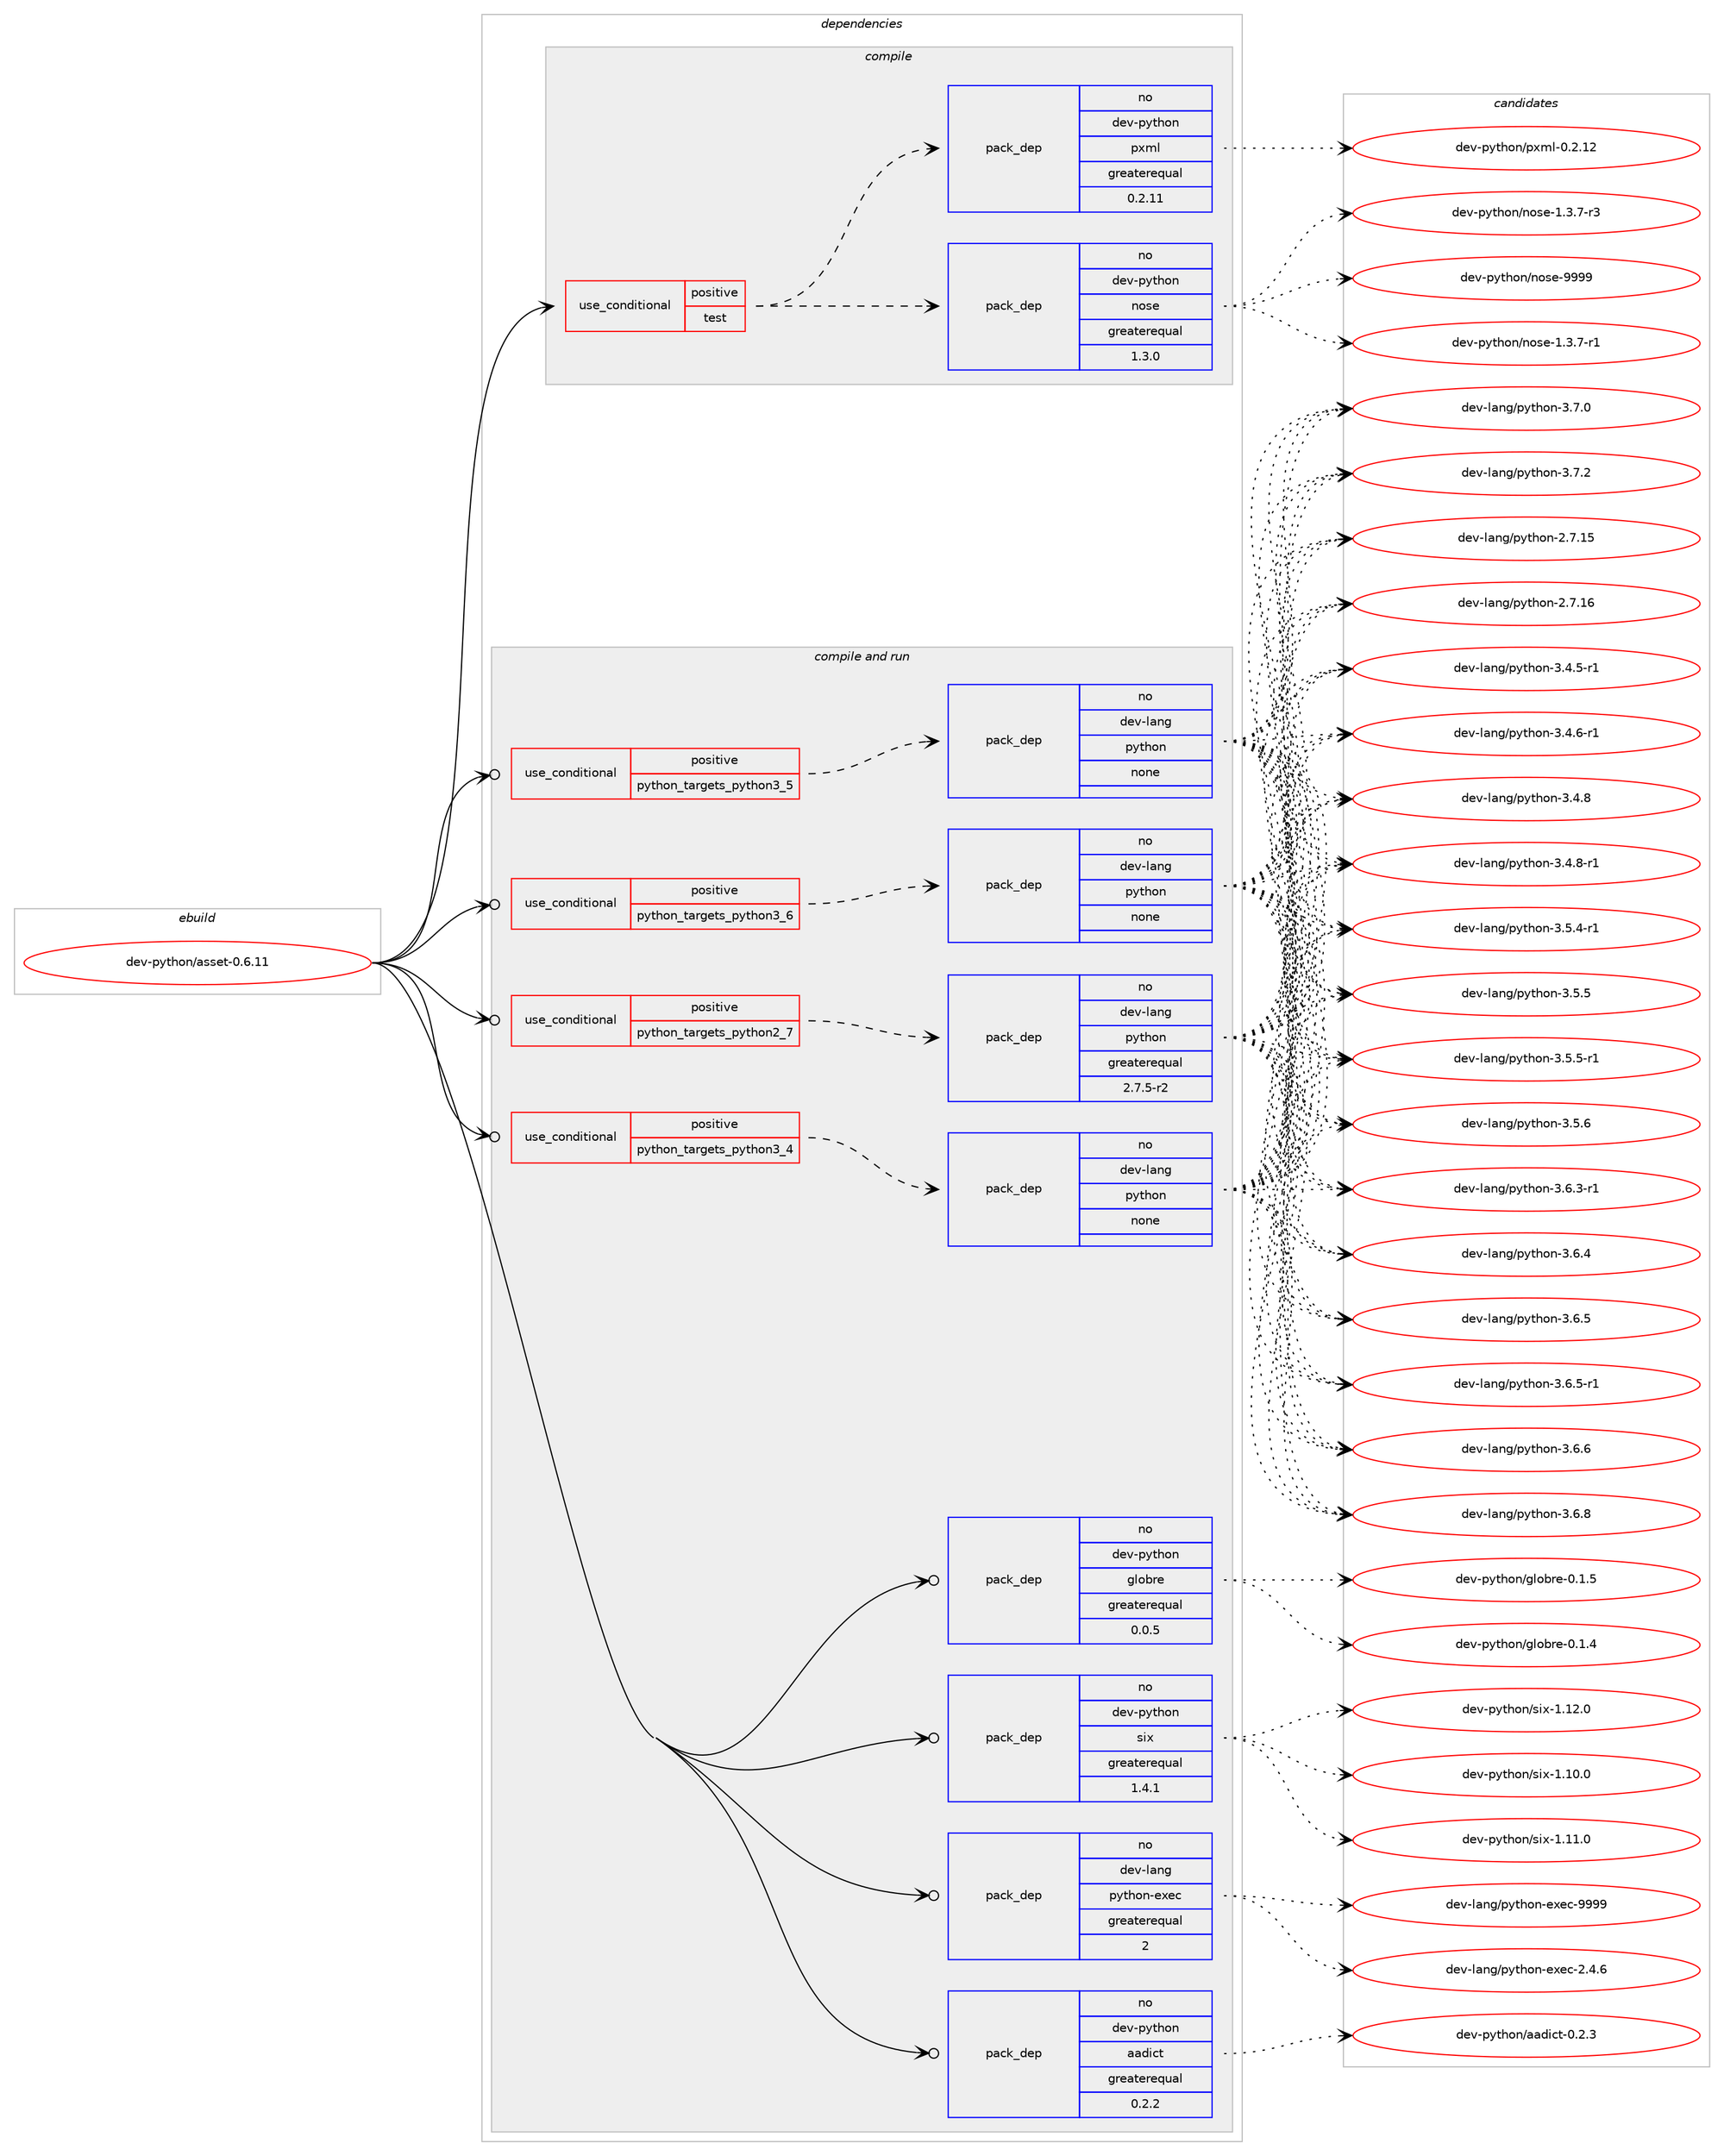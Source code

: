 digraph prolog {

# *************
# Graph options
# *************

newrank=true;
concentrate=true;
compound=true;
graph [rankdir=LR,fontname=Helvetica,fontsize=10,ranksep=1.5];#, ranksep=2.5, nodesep=0.2];
edge  [arrowhead=vee];
node  [fontname=Helvetica,fontsize=10];

# **********
# The ebuild
# **********

subgraph cluster_leftcol {
color=gray;
rank=same;
label=<<i>ebuild</i>>;
id [label="dev-python/asset-0.6.11", color=red, width=4, href="../dev-python/asset-0.6.11.svg"];
}

# ****************
# The dependencies
# ****************

subgraph cluster_midcol {
color=gray;
label=<<i>dependencies</i>>;
subgraph cluster_compile {
fillcolor="#eeeeee";
style=filled;
label=<<i>compile</i>>;
subgraph cond370984 {
dependency1398864 [label=<<TABLE BORDER="0" CELLBORDER="1" CELLSPACING="0" CELLPADDING="4"><TR><TD ROWSPAN="3" CELLPADDING="10">use_conditional</TD></TR><TR><TD>positive</TD></TR><TR><TD>test</TD></TR></TABLE>>, shape=none, color=red];
subgraph pack1004655 {
dependency1398865 [label=<<TABLE BORDER="0" CELLBORDER="1" CELLSPACING="0" CELLPADDING="4" WIDTH="220"><TR><TD ROWSPAN="6" CELLPADDING="30">pack_dep</TD></TR><TR><TD WIDTH="110">no</TD></TR><TR><TD>dev-python</TD></TR><TR><TD>nose</TD></TR><TR><TD>greaterequal</TD></TR><TR><TD>1.3.0</TD></TR></TABLE>>, shape=none, color=blue];
}
dependency1398864:e -> dependency1398865:w [weight=20,style="dashed",arrowhead="vee"];
subgraph pack1004656 {
dependency1398866 [label=<<TABLE BORDER="0" CELLBORDER="1" CELLSPACING="0" CELLPADDING="4" WIDTH="220"><TR><TD ROWSPAN="6" CELLPADDING="30">pack_dep</TD></TR><TR><TD WIDTH="110">no</TD></TR><TR><TD>dev-python</TD></TR><TR><TD>pxml</TD></TR><TR><TD>greaterequal</TD></TR><TR><TD>0.2.11</TD></TR></TABLE>>, shape=none, color=blue];
}
dependency1398864:e -> dependency1398866:w [weight=20,style="dashed",arrowhead="vee"];
}
id:e -> dependency1398864:w [weight=20,style="solid",arrowhead="vee"];
}
subgraph cluster_compileandrun {
fillcolor="#eeeeee";
style=filled;
label=<<i>compile and run</i>>;
subgraph cond370985 {
dependency1398867 [label=<<TABLE BORDER="0" CELLBORDER="1" CELLSPACING="0" CELLPADDING="4"><TR><TD ROWSPAN="3" CELLPADDING="10">use_conditional</TD></TR><TR><TD>positive</TD></TR><TR><TD>python_targets_python2_7</TD></TR></TABLE>>, shape=none, color=red];
subgraph pack1004657 {
dependency1398868 [label=<<TABLE BORDER="0" CELLBORDER="1" CELLSPACING="0" CELLPADDING="4" WIDTH="220"><TR><TD ROWSPAN="6" CELLPADDING="30">pack_dep</TD></TR><TR><TD WIDTH="110">no</TD></TR><TR><TD>dev-lang</TD></TR><TR><TD>python</TD></TR><TR><TD>greaterequal</TD></TR><TR><TD>2.7.5-r2</TD></TR></TABLE>>, shape=none, color=blue];
}
dependency1398867:e -> dependency1398868:w [weight=20,style="dashed",arrowhead="vee"];
}
id:e -> dependency1398867:w [weight=20,style="solid",arrowhead="odotvee"];
subgraph cond370986 {
dependency1398869 [label=<<TABLE BORDER="0" CELLBORDER="1" CELLSPACING="0" CELLPADDING="4"><TR><TD ROWSPAN="3" CELLPADDING="10">use_conditional</TD></TR><TR><TD>positive</TD></TR><TR><TD>python_targets_python3_4</TD></TR></TABLE>>, shape=none, color=red];
subgraph pack1004658 {
dependency1398870 [label=<<TABLE BORDER="0" CELLBORDER="1" CELLSPACING="0" CELLPADDING="4" WIDTH="220"><TR><TD ROWSPAN="6" CELLPADDING="30">pack_dep</TD></TR><TR><TD WIDTH="110">no</TD></TR><TR><TD>dev-lang</TD></TR><TR><TD>python</TD></TR><TR><TD>none</TD></TR><TR><TD></TD></TR></TABLE>>, shape=none, color=blue];
}
dependency1398869:e -> dependency1398870:w [weight=20,style="dashed",arrowhead="vee"];
}
id:e -> dependency1398869:w [weight=20,style="solid",arrowhead="odotvee"];
subgraph cond370987 {
dependency1398871 [label=<<TABLE BORDER="0" CELLBORDER="1" CELLSPACING="0" CELLPADDING="4"><TR><TD ROWSPAN="3" CELLPADDING="10">use_conditional</TD></TR><TR><TD>positive</TD></TR><TR><TD>python_targets_python3_5</TD></TR></TABLE>>, shape=none, color=red];
subgraph pack1004659 {
dependency1398872 [label=<<TABLE BORDER="0" CELLBORDER="1" CELLSPACING="0" CELLPADDING="4" WIDTH="220"><TR><TD ROWSPAN="6" CELLPADDING="30">pack_dep</TD></TR><TR><TD WIDTH="110">no</TD></TR><TR><TD>dev-lang</TD></TR><TR><TD>python</TD></TR><TR><TD>none</TD></TR><TR><TD></TD></TR></TABLE>>, shape=none, color=blue];
}
dependency1398871:e -> dependency1398872:w [weight=20,style="dashed",arrowhead="vee"];
}
id:e -> dependency1398871:w [weight=20,style="solid",arrowhead="odotvee"];
subgraph cond370988 {
dependency1398873 [label=<<TABLE BORDER="0" CELLBORDER="1" CELLSPACING="0" CELLPADDING="4"><TR><TD ROWSPAN="3" CELLPADDING="10">use_conditional</TD></TR><TR><TD>positive</TD></TR><TR><TD>python_targets_python3_6</TD></TR></TABLE>>, shape=none, color=red];
subgraph pack1004660 {
dependency1398874 [label=<<TABLE BORDER="0" CELLBORDER="1" CELLSPACING="0" CELLPADDING="4" WIDTH="220"><TR><TD ROWSPAN="6" CELLPADDING="30">pack_dep</TD></TR><TR><TD WIDTH="110">no</TD></TR><TR><TD>dev-lang</TD></TR><TR><TD>python</TD></TR><TR><TD>none</TD></TR><TR><TD></TD></TR></TABLE>>, shape=none, color=blue];
}
dependency1398873:e -> dependency1398874:w [weight=20,style="dashed",arrowhead="vee"];
}
id:e -> dependency1398873:w [weight=20,style="solid",arrowhead="odotvee"];
subgraph pack1004661 {
dependency1398875 [label=<<TABLE BORDER="0" CELLBORDER="1" CELLSPACING="0" CELLPADDING="4" WIDTH="220"><TR><TD ROWSPAN="6" CELLPADDING="30">pack_dep</TD></TR><TR><TD WIDTH="110">no</TD></TR><TR><TD>dev-lang</TD></TR><TR><TD>python-exec</TD></TR><TR><TD>greaterequal</TD></TR><TR><TD>2</TD></TR></TABLE>>, shape=none, color=blue];
}
id:e -> dependency1398875:w [weight=20,style="solid",arrowhead="odotvee"];
subgraph pack1004662 {
dependency1398876 [label=<<TABLE BORDER="0" CELLBORDER="1" CELLSPACING="0" CELLPADDING="4" WIDTH="220"><TR><TD ROWSPAN="6" CELLPADDING="30">pack_dep</TD></TR><TR><TD WIDTH="110">no</TD></TR><TR><TD>dev-python</TD></TR><TR><TD>aadict</TD></TR><TR><TD>greaterequal</TD></TR><TR><TD>0.2.2</TD></TR></TABLE>>, shape=none, color=blue];
}
id:e -> dependency1398876:w [weight=20,style="solid",arrowhead="odotvee"];
subgraph pack1004663 {
dependency1398877 [label=<<TABLE BORDER="0" CELLBORDER="1" CELLSPACING="0" CELLPADDING="4" WIDTH="220"><TR><TD ROWSPAN="6" CELLPADDING="30">pack_dep</TD></TR><TR><TD WIDTH="110">no</TD></TR><TR><TD>dev-python</TD></TR><TR><TD>globre</TD></TR><TR><TD>greaterequal</TD></TR><TR><TD>0.0.5</TD></TR></TABLE>>, shape=none, color=blue];
}
id:e -> dependency1398877:w [weight=20,style="solid",arrowhead="odotvee"];
subgraph pack1004664 {
dependency1398878 [label=<<TABLE BORDER="0" CELLBORDER="1" CELLSPACING="0" CELLPADDING="4" WIDTH="220"><TR><TD ROWSPAN="6" CELLPADDING="30">pack_dep</TD></TR><TR><TD WIDTH="110">no</TD></TR><TR><TD>dev-python</TD></TR><TR><TD>six</TD></TR><TR><TD>greaterequal</TD></TR><TR><TD>1.4.1</TD></TR></TABLE>>, shape=none, color=blue];
}
id:e -> dependency1398878:w [weight=20,style="solid",arrowhead="odotvee"];
}
subgraph cluster_run {
fillcolor="#eeeeee";
style=filled;
label=<<i>run</i>>;
}
}

# **************
# The candidates
# **************

subgraph cluster_choices {
rank=same;
color=gray;
label=<<i>candidates</i>>;

subgraph choice1004655 {
color=black;
nodesep=1;
choice10010111845112121116104111110471101111151014549465146554511449 [label="dev-python/nose-1.3.7-r1", color=red, width=4,href="../dev-python/nose-1.3.7-r1.svg"];
choice10010111845112121116104111110471101111151014549465146554511451 [label="dev-python/nose-1.3.7-r3", color=red, width=4,href="../dev-python/nose-1.3.7-r3.svg"];
choice10010111845112121116104111110471101111151014557575757 [label="dev-python/nose-9999", color=red, width=4,href="../dev-python/nose-9999.svg"];
dependency1398865:e -> choice10010111845112121116104111110471101111151014549465146554511449:w [style=dotted,weight="100"];
dependency1398865:e -> choice10010111845112121116104111110471101111151014549465146554511451:w [style=dotted,weight="100"];
dependency1398865:e -> choice10010111845112121116104111110471101111151014557575757:w [style=dotted,weight="100"];
}
subgraph choice1004656 {
color=black;
nodesep=1;
choice100101118451121211161041111104711212010910845484650464950 [label="dev-python/pxml-0.2.12", color=red, width=4,href="../dev-python/pxml-0.2.12.svg"];
dependency1398866:e -> choice100101118451121211161041111104711212010910845484650464950:w [style=dotted,weight="100"];
}
subgraph choice1004657 {
color=black;
nodesep=1;
choice10010111845108971101034711212111610411111045504655464953 [label="dev-lang/python-2.7.15", color=red, width=4,href="../dev-lang/python-2.7.15.svg"];
choice10010111845108971101034711212111610411111045504655464954 [label="dev-lang/python-2.7.16", color=red, width=4,href="../dev-lang/python-2.7.16.svg"];
choice1001011184510897110103471121211161041111104551465246534511449 [label="dev-lang/python-3.4.5-r1", color=red, width=4,href="../dev-lang/python-3.4.5-r1.svg"];
choice1001011184510897110103471121211161041111104551465246544511449 [label="dev-lang/python-3.4.6-r1", color=red, width=4,href="../dev-lang/python-3.4.6-r1.svg"];
choice100101118451089711010347112121116104111110455146524656 [label="dev-lang/python-3.4.8", color=red, width=4,href="../dev-lang/python-3.4.8.svg"];
choice1001011184510897110103471121211161041111104551465246564511449 [label="dev-lang/python-3.4.8-r1", color=red, width=4,href="../dev-lang/python-3.4.8-r1.svg"];
choice1001011184510897110103471121211161041111104551465346524511449 [label="dev-lang/python-3.5.4-r1", color=red, width=4,href="../dev-lang/python-3.5.4-r1.svg"];
choice100101118451089711010347112121116104111110455146534653 [label="dev-lang/python-3.5.5", color=red, width=4,href="../dev-lang/python-3.5.5.svg"];
choice1001011184510897110103471121211161041111104551465346534511449 [label="dev-lang/python-3.5.5-r1", color=red, width=4,href="../dev-lang/python-3.5.5-r1.svg"];
choice100101118451089711010347112121116104111110455146534654 [label="dev-lang/python-3.5.6", color=red, width=4,href="../dev-lang/python-3.5.6.svg"];
choice1001011184510897110103471121211161041111104551465446514511449 [label="dev-lang/python-3.6.3-r1", color=red, width=4,href="../dev-lang/python-3.6.3-r1.svg"];
choice100101118451089711010347112121116104111110455146544652 [label="dev-lang/python-3.6.4", color=red, width=4,href="../dev-lang/python-3.6.4.svg"];
choice100101118451089711010347112121116104111110455146544653 [label="dev-lang/python-3.6.5", color=red, width=4,href="../dev-lang/python-3.6.5.svg"];
choice1001011184510897110103471121211161041111104551465446534511449 [label="dev-lang/python-3.6.5-r1", color=red, width=4,href="../dev-lang/python-3.6.5-r1.svg"];
choice100101118451089711010347112121116104111110455146544654 [label="dev-lang/python-3.6.6", color=red, width=4,href="../dev-lang/python-3.6.6.svg"];
choice100101118451089711010347112121116104111110455146544656 [label="dev-lang/python-3.6.8", color=red, width=4,href="../dev-lang/python-3.6.8.svg"];
choice100101118451089711010347112121116104111110455146554648 [label="dev-lang/python-3.7.0", color=red, width=4,href="../dev-lang/python-3.7.0.svg"];
choice100101118451089711010347112121116104111110455146554650 [label="dev-lang/python-3.7.2", color=red, width=4,href="../dev-lang/python-3.7.2.svg"];
dependency1398868:e -> choice10010111845108971101034711212111610411111045504655464953:w [style=dotted,weight="100"];
dependency1398868:e -> choice10010111845108971101034711212111610411111045504655464954:w [style=dotted,weight="100"];
dependency1398868:e -> choice1001011184510897110103471121211161041111104551465246534511449:w [style=dotted,weight="100"];
dependency1398868:e -> choice1001011184510897110103471121211161041111104551465246544511449:w [style=dotted,weight="100"];
dependency1398868:e -> choice100101118451089711010347112121116104111110455146524656:w [style=dotted,weight="100"];
dependency1398868:e -> choice1001011184510897110103471121211161041111104551465246564511449:w [style=dotted,weight="100"];
dependency1398868:e -> choice1001011184510897110103471121211161041111104551465346524511449:w [style=dotted,weight="100"];
dependency1398868:e -> choice100101118451089711010347112121116104111110455146534653:w [style=dotted,weight="100"];
dependency1398868:e -> choice1001011184510897110103471121211161041111104551465346534511449:w [style=dotted,weight="100"];
dependency1398868:e -> choice100101118451089711010347112121116104111110455146534654:w [style=dotted,weight="100"];
dependency1398868:e -> choice1001011184510897110103471121211161041111104551465446514511449:w [style=dotted,weight="100"];
dependency1398868:e -> choice100101118451089711010347112121116104111110455146544652:w [style=dotted,weight="100"];
dependency1398868:e -> choice100101118451089711010347112121116104111110455146544653:w [style=dotted,weight="100"];
dependency1398868:e -> choice1001011184510897110103471121211161041111104551465446534511449:w [style=dotted,weight="100"];
dependency1398868:e -> choice100101118451089711010347112121116104111110455146544654:w [style=dotted,weight="100"];
dependency1398868:e -> choice100101118451089711010347112121116104111110455146544656:w [style=dotted,weight="100"];
dependency1398868:e -> choice100101118451089711010347112121116104111110455146554648:w [style=dotted,weight="100"];
dependency1398868:e -> choice100101118451089711010347112121116104111110455146554650:w [style=dotted,weight="100"];
}
subgraph choice1004658 {
color=black;
nodesep=1;
choice10010111845108971101034711212111610411111045504655464953 [label="dev-lang/python-2.7.15", color=red, width=4,href="../dev-lang/python-2.7.15.svg"];
choice10010111845108971101034711212111610411111045504655464954 [label="dev-lang/python-2.7.16", color=red, width=4,href="../dev-lang/python-2.7.16.svg"];
choice1001011184510897110103471121211161041111104551465246534511449 [label="dev-lang/python-3.4.5-r1", color=red, width=4,href="../dev-lang/python-3.4.5-r1.svg"];
choice1001011184510897110103471121211161041111104551465246544511449 [label="dev-lang/python-3.4.6-r1", color=red, width=4,href="../dev-lang/python-3.4.6-r1.svg"];
choice100101118451089711010347112121116104111110455146524656 [label="dev-lang/python-3.4.8", color=red, width=4,href="../dev-lang/python-3.4.8.svg"];
choice1001011184510897110103471121211161041111104551465246564511449 [label="dev-lang/python-3.4.8-r1", color=red, width=4,href="../dev-lang/python-3.4.8-r1.svg"];
choice1001011184510897110103471121211161041111104551465346524511449 [label="dev-lang/python-3.5.4-r1", color=red, width=4,href="../dev-lang/python-3.5.4-r1.svg"];
choice100101118451089711010347112121116104111110455146534653 [label="dev-lang/python-3.5.5", color=red, width=4,href="../dev-lang/python-3.5.5.svg"];
choice1001011184510897110103471121211161041111104551465346534511449 [label="dev-lang/python-3.5.5-r1", color=red, width=4,href="../dev-lang/python-3.5.5-r1.svg"];
choice100101118451089711010347112121116104111110455146534654 [label="dev-lang/python-3.5.6", color=red, width=4,href="../dev-lang/python-3.5.6.svg"];
choice1001011184510897110103471121211161041111104551465446514511449 [label="dev-lang/python-3.6.3-r1", color=red, width=4,href="../dev-lang/python-3.6.3-r1.svg"];
choice100101118451089711010347112121116104111110455146544652 [label="dev-lang/python-3.6.4", color=red, width=4,href="../dev-lang/python-3.6.4.svg"];
choice100101118451089711010347112121116104111110455146544653 [label="dev-lang/python-3.6.5", color=red, width=4,href="../dev-lang/python-3.6.5.svg"];
choice1001011184510897110103471121211161041111104551465446534511449 [label="dev-lang/python-3.6.5-r1", color=red, width=4,href="../dev-lang/python-3.6.5-r1.svg"];
choice100101118451089711010347112121116104111110455146544654 [label="dev-lang/python-3.6.6", color=red, width=4,href="../dev-lang/python-3.6.6.svg"];
choice100101118451089711010347112121116104111110455146544656 [label="dev-lang/python-3.6.8", color=red, width=4,href="../dev-lang/python-3.6.8.svg"];
choice100101118451089711010347112121116104111110455146554648 [label="dev-lang/python-3.7.0", color=red, width=4,href="../dev-lang/python-3.7.0.svg"];
choice100101118451089711010347112121116104111110455146554650 [label="dev-lang/python-3.7.2", color=red, width=4,href="../dev-lang/python-3.7.2.svg"];
dependency1398870:e -> choice10010111845108971101034711212111610411111045504655464953:w [style=dotted,weight="100"];
dependency1398870:e -> choice10010111845108971101034711212111610411111045504655464954:w [style=dotted,weight="100"];
dependency1398870:e -> choice1001011184510897110103471121211161041111104551465246534511449:w [style=dotted,weight="100"];
dependency1398870:e -> choice1001011184510897110103471121211161041111104551465246544511449:w [style=dotted,weight="100"];
dependency1398870:e -> choice100101118451089711010347112121116104111110455146524656:w [style=dotted,weight="100"];
dependency1398870:e -> choice1001011184510897110103471121211161041111104551465246564511449:w [style=dotted,weight="100"];
dependency1398870:e -> choice1001011184510897110103471121211161041111104551465346524511449:w [style=dotted,weight="100"];
dependency1398870:e -> choice100101118451089711010347112121116104111110455146534653:w [style=dotted,weight="100"];
dependency1398870:e -> choice1001011184510897110103471121211161041111104551465346534511449:w [style=dotted,weight="100"];
dependency1398870:e -> choice100101118451089711010347112121116104111110455146534654:w [style=dotted,weight="100"];
dependency1398870:e -> choice1001011184510897110103471121211161041111104551465446514511449:w [style=dotted,weight="100"];
dependency1398870:e -> choice100101118451089711010347112121116104111110455146544652:w [style=dotted,weight="100"];
dependency1398870:e -> choice100101118451089711010347112121116104111110455146544653:w [style=dotted,weight="100"];
dependency1398870:e -> choice1001011184510897110103471121211161041111104551465446534511449:w [style=dotted,weight="100"];
dependency1398870:e -> choice100101118451089711010347112121116104111110455146544654:w [style=dotted,weight="100"];
dependency1398870:e -> choice100101118451089711010347112121116104111110455146544656:w [style=dotted,weight="100"];
dependency1398870:e -> choice100101118451089711010347112121116104111110455146554648:w [style=dotted,weight="100"];
dependency1398870:e -> choice100101118451089711010347112121116104111110455146554650:w [style=dotted,weight="100"];
}
subgraph choice1004659 {
color=black;
nodesep=1;
choice10010111845108971101034711212111610411111045504655464953 [label="dev-lang/python-2.7.15", color=red, width=4,href="../dev-lang/python-2.7.15.svg"];
choice10010111845108971101034711212111610411111045504655464954 [label="dev-lang/python-2.7.16", color=red, width=4,href="../dev-lang/python-2.7.16.svg"];
choice1001011184510897110103471121211161041111104551465246534511449 [label="dev-lang/python-3.4.5-r1", color=red, width=4,href="../dev-lang/python-3.4.5-r1.svg"];
choice1001011184510897110103471121211161041111104551465246544511449 [label="dev-lang/python-3.4.6-r1", color=red, width=4,href="../dev-lang/python-3.4.6-r1.svg"];
choice100101118451089711010347112121116104111110455146524656 [label="dev-lang/python-3.4.8", color=red, width=4,href="../dev-lang/python-3.4.8.svg"];
choice1001011184510897110103471121211161041111104551465246564511449 [label="dev-lang/python-3.4.8-r1", color=red, width=4,href="../dev-lang/python-3.4.8-r1.svg"];
choice1001011184510897110103471121211161041111104551465346524511449 [label="dev-lang/python-3.5.4-r1", color=red, width=4,href="../dev-lang/python-3.5.4-r1.svg"];
choice100101118451089711010347112121116104111110455146534653 [label="dev-lang/python-3.5.5", color=red, width=4,href="../dev-lang/python-3.5.5.svg"];
choice1001011184510897110103471121211161041111104551465346534511449 [label="dev-lang/python-3.5.5-r1", color=red, width=4,href="../dev-lang/python-3.5.5-r1.svg"];
choice100101118451089711010347112121116104111110455146534654 [label="dev-lang/python-3.5.6", color=red, width=4,href="../dev-lang/python-3.5.6.svg"];
choice1001011184510897110103471121211161041111104551465446514511449 [label="dev-lang/python-3.6.3-r1", color=red, width=4,href="../dev-lang/python-3.6.3-r1.svg"];
choice100101118451089711010347112121116104111110455146544652 [label="dev-lang/python-3.6.4", color=red, width=4,href="../dev-lang/python-3.6.4.svg"];
choice100101118451089711010347112121116104111110455146544653 [label="dev-lang/python-3.6.5", color=red, width=4,href="../dev-lang/python-3.6.5.svg"];
choice1001011184510897110103471121211161041111104551465446534511449 [label="dev-lang/python-3.6.5-r1", color=red, width=4,href="../dev-lang/python-3.6.5-r1.svg"];
choice100101118451089711010347112121116104111110455146544654 [label="dev-lang/python-3.6.6", color=red, width=4,href="../dev-lang/python-3.6.6.svg"];
choice100101118451089711010347112121116104111110455146544656 [label="dev-lang/python-3.6.8", color=red, width=4,href="../dev-lang/python-3.6.8.svg"];
choice100101118451089711010347112121116104111110455146554648 [label="dev-lang/python-3.7.0", color=red, width=4,href="../dev-lang/python-3.7.0.svg"];
choice100101118451089711010347112121116104111110455146554650 [label="dev-lang/python-3.7.2", color=red, width=4,href="../dev-lang/python-3.7.2.svg"];
dependency1398872:e -> choice10010111845108971101034711212111610411111045504655464953:w [style=dotted,weight="100"];
dependency1398872:e -> choice10010111845108971101034711212111610411111045504655464954:w [style=dotted,weight="100"];
dependency1398872:e -> choice1001011184510897110103471121211161041111104551465246534511449:w [style=dotted,weight="100"];
dependency1398872:e -> choice1001011184510897110103471121211161041111104551465246544511449:w [style=dotted,weight="100"];
dependency1398872:e -> choice100101118451089711010347112121116104111110455146524656:w [style=dotted,weight="100"];
dependency1398872:e -> choice1001011184510897110103471121211161041111104551465246564511449:w [style=dotted,weight="100"];
dependency1398872:e -> choice1001011184510897110103471121211161041111104551465346524511449:w [style=dotted,weight="100"];
dependency1398872:e -> choice100101118451089711010347112121116104111110455146534653:w [style=dotted,weight="100"];
dependency1398872:e -> choice1001011184510897110103471121211161041111104551465346534511449:w [style=dotted,weight="100"];
dependency1398872:e -> choice100101118451089711010347112121116104111110455146534654:w [style=dotted,weight="100"];
dependency1398872:e -> choice1001011184510897110103471121211161041111104551465446514511449:w [style=dotted,weight="100"];
dependency1398872:e -> choice100101118451089711010347112121116104111110455146544652:w [style=dotted,weight="100"];
dependency1398872:e -> choice100101118451089711010347112121116104111110455146544653:w [style=dotted,weight="100"];
dependency1398872:e -> choice1001011184510897110103471121211161041111104551465446534511449:w [style=dotted,weight="100"];
dependency1398872:e -> choice100101118451089711010347112121116104111110455146544654:w [style=dotted,weight="100"];
dependency1398872:e -> choice100101118451089711010347112121116104111110455146544656:w [style=dotted,weight="100"];
dependency1398872:e -> choice100101118451089711010347112121116104111110455146554648:w [style=dotted,weight="100"];
dependency1398872:e -> choice100101118451089711010347112121116104111110455146554650:w [style=dotted,weight="100"];
}
subgraph choice1004660 {
color=black;
nodesep=1;
choice10010111845108971101034711212111610411111045504655464953 [label="dev-lang/python-2.7.15", color=red, width=4,href="../dev-lang/python-2.7.15.svg"];
choice10010111845108971101034711212111610411111045504655464954 [label="dev-lang/python-2.7.16", color=red, width=4,href="../dev-lang/python-2.7.16.svg"];
choice1001011184510897110103471121211161041111104551465246534511449 [label="dev-lang/python-3.4.5-r1", color=red, width=4,href="../dev-lang/python-3.4.5-r1.svg"];
choice1001011184510897110103471121211161041111104551465246544511449 [label="dev-lang/python-3.4.6-r1", color=red, width=4,href="../dev-lang/python-3.4.6-r1.svg"];
choice100101118451089711010347112121116104111110455146524656 [label="dev-lang/python-3.4.8", color=red, width=4,href="../dev-lang/python-3.4.8.svg"];
choice1001011184510897110103471121211161041111104551465246564511449 [label="dev-lang/python-3.4.8-r1", color=red, width=4,href="../dev-lang/python-3.4.8-r1.svg"];
choice1001011184510897110103471121211161041111104551465346524511449 [label="dev-lang/python-3.5.4-r1", color=red, width=4,href="../dev-lang/python-3.5.4-r1.svg"];
choice100101118451089711010347112121116104111110455146534653 [label="dev-lang/python-3.5.5", color=red, width=4,href="../dev-lang/python-3.5.5.svg"];
choice1001011184510897110103471121211161041111104551465346534511449 [label="dev-lang/python-3.5.5-r1", color=red, width=4,href="../dev-lang/python-3.5.5-r1.svg"];
choice100101118451089711010347112121116104111110455146534654 [label="dev-lang/python-3.5.6", color=red, width=4,href="../dev-lang/python-3.5.6.svg"];
choice1001011184510897110103471121211161041111104551465446514511449 [label="dev-lang/python-3.6.3-r1", color=red, width=4,href="../dev-lang/python-3.6.3-r1.svg"];
choice100101118451089711010347112121116104111110455146544652 [label="dev-lang/python-3.6.4", color=red, width=4,href="../dev-lang/python-3.6.4.svg"];
choice100101118451089711010347112121116104111110455146544653 [label="dev-lang/python-3.6.5", color=red, width=4,href="../dev-lang/python-3.6.5.svg"];
choice1001011184510897110103471121211161041111104551465446534511449 [label="dev-lang/python-3.6.5-r1", color=red, width=4,href="../dev-lang/python-3.6.5-r1.svg"];
choice100101118451089711010347112121116104111110455146544654 [label="dev-lang/python-3.6.6", color=red, width=4,href="../dev-lang/python-3.6.6.svg"];
choice100101118451089711010347112121116104111110455146544656 [label="dev-lang/python-3.6.8", color=red, width=4,href="../dev-lang/python-3.6.8.svg"];
choice100101118451089711010347112121116104111110455146554648 [label="dev-lang/python-3.7.0", color=red, width=4,href="../dev-lang/python-3.7.0.svg"];
choice100101118451089711010347112121116104111110455146554650 [label="dev-lang/python-3.7.2", color=red, width=4,href="../dev-lang/python-3.7.2.svg"];
dependency1398874:e -> choice10010111845108971101034711212111610411111045504655464953:w [style=dotted,weight="100"];
dependency1398874:e -> choice10010111845108971101034711212111610411111045504655464954:w [style=dotted,weight="100"];
dependency1398874:e -> choice1001011184510897110103471121211161041111104551465246534511449:w [style=dotted,weight="100"];
dependency1398874:e -> choice1001011184510897110103471121211161041111104551465246544511449:w [style=dotted,weight="100"];
dependency1398874:e -> choice100101118451089711010347112121116104111110455146524656:w [style=dotted,weight="100"];
dependency1398874:e -> choice1001011184510897110103471121211161041111104551465246564511449:w [style=dotted,weight="100"];
dependency1398874:e -> choice1001011184510897110103471121211161041111104551465346524511449:w [style=dotted,weight="100"];
dependency1398874:e -> choice100101118451089711010347112121116104111110455146534653:w [style=dotted,weight="100"];
dependency1398874:e -> choice1001011184510897110103471121211161041111104551465346534511449:w [style=dotted,weight="100"];
dependency1398874:e -> choice100101118451089711010347112121116104111110455146534654:w [style=dotted,weight="100"];
dependency1398874:e -> choice1001011184510897110103471121211161041111104551465446514511449:w [style=dotted,weight="100"];
dependency1398874:e -> choice100101118451089711010347112121116104111110455146544652:w [style=dotted,weight="100"];
dependency1398874:e -> choice100101118451089711010347112121116104111110455146544653:w [style=dotted,weight="100"];
dependency1398874:e -> choice1001011184510897110103471121211161041111104551465446534511449:w [style=dotted,weight="100"];
dependency1398874:e -> choice100101118451089711010347112121116104111110455146544654:w [style=dotted,weight="100"];
dependency1398874:e -> choice100101118451089711010347112121116104111110455146544656:w [style=dotted,weight="100"];
dependency1398874:e -> choice100101118451089711010347112121116104111110455146554648:w [style=dotted,weight="100"];
dependency1398874:e -> choice100101118451089711010347112121116104111110455146554650:w [style=dotted,weight="100"];
}
subgraph choice1004661 {
color=black;
nodesep=1;
choice1001011184510897110103471121211161041111104510112010199455046524654 [label="dev-lang/python-exec-2.4.6", color=red, width=4,href="../dev-lang/python-exec-2.4.6.svg"];
choice10010111845108971101034711212111610411111045101120101994557575757 [label="dev-lang/python-exec-9999", color=red, width=4,href="../dev-lang/python-exec-9999.svg"];
dependency1398875:e -> choice1001011184510897110103471121211161041111104510112010199455046524654:w [style=dotted,weight="100"];
dependency1398875:e -> choice10010111845108971101034711212111610411111045101120101994557575757:w [style=dotted,weight="100"];
}
subgraph choice1004662 {
color=black;
nodesep=1;
choice1001011184511212111610411111047979710010599116454846504651 [label="dev-python/aadict-0.2.3", color=red, width=4,href="../dev-python/aadict-0.2.3.svg"];
dependency1398876:e -> choice1001011184511212111610411111047979710010599116454846504651:w [style=dotted,weight="100"];
}
subgraph choice1004663 {
color=black;
nodesep=1;
choice100101118451121211161041111104710310811198114101454846494652 [label="dev-python/globre-0.1.4", color=red, width=4,href="../dev-python/globre-0.1.4.svg"];
choice100101118451121211161041111104710310811198114101454846494653 [label="dev-python/globre-0.1.5", color=red, width=4,href="../dev-python/globre-0.1.5.svg"];
dependency1398877:e -> choice100101118451121211161041111104710310811198114101454846494652:w [style=dotted,weight="100"];
dependency1398877:e -> choice100101118451121211161041111104710310811198114101454846494653:w [style=dotted,weight="100"];
}
subgraph choice1004664 {
color=black;
nodesep=1;
choice100101118451121211161041111104711510512045494649484648 [label="dev-python/six-1.10.0", color=red, width=4,href="../dev-python/six-1.10.0.svg"];
choice100101118451121211161041111104711510512045494649494648 [label="dev-python/six-1.11.0", color=red, width=4,href="../dev-python/six-1.11.0.svg"];
choice100101118451121211161041111104711510512045494649504648 [label="dev-python/six-1.12.0", color=red, width=4,href="../dev-python/six-1.12.0.svg"];
dependency1398878:e -> choice100101118451121211161041111104711510512045494649484648:w [style=dotted,weight="100"];
dependency1398878:e -> choice100101118451121211161041111104711510512045494649494648:w [style=dotted,weight="100"];
dependency1398878:e -> choice100101118451121211161041111104711510512045494649504648:w [style=dotted,weight="100"];
}
}

}
